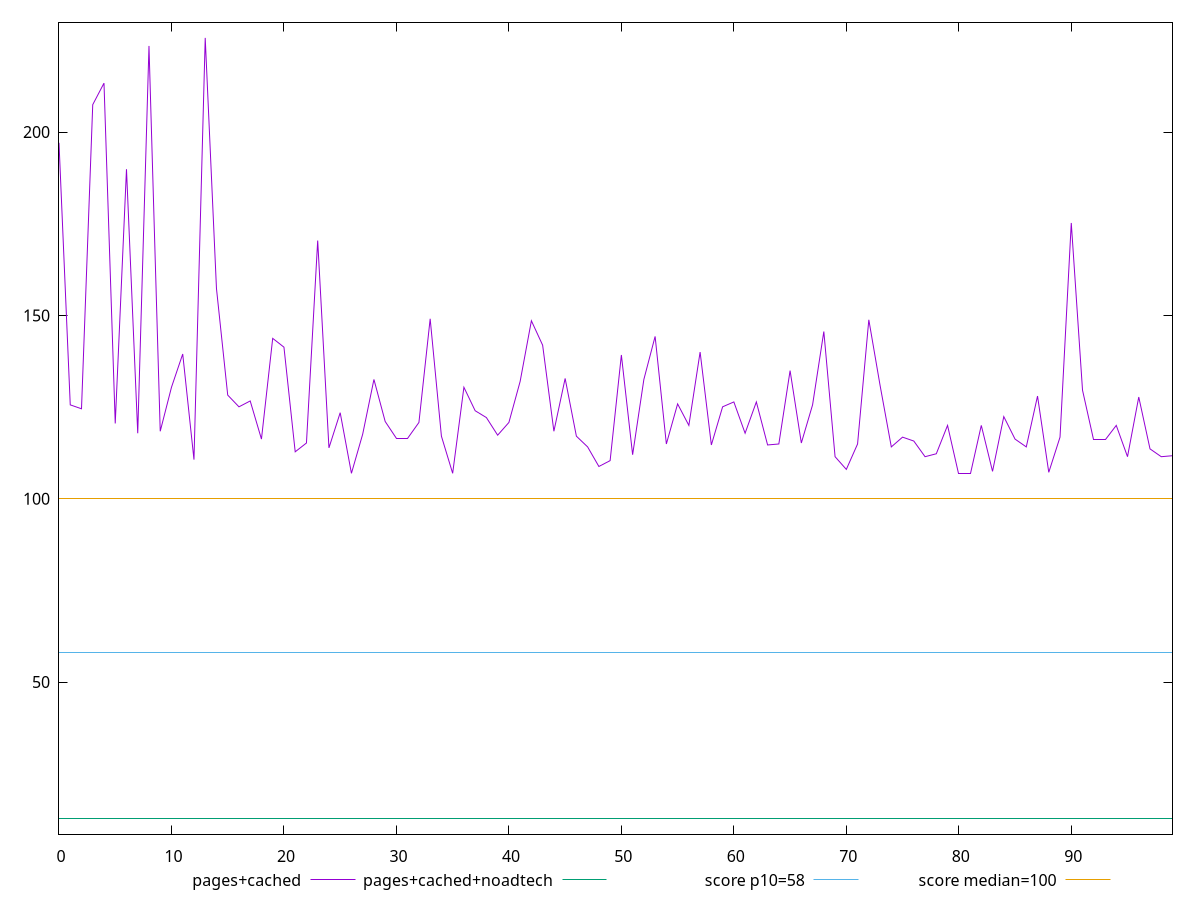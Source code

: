 reset

$pagesCached <<EOF
0 197.06666666666717
1 125.60000000000001
2 124.53333333333333
3 207.4666666666667
4 213.33333333333331
5 120.53333333333333
6 189.86666666666667
7 117.86666666666667
8 223.46666666666667
9 118.4
10 130.4
11 139.46666666666667
12 110.66666666666666
13 225.66666666666669
14 157.33333333333334
15 128.26666666666668
16 125.06666666666668
17 126.66666666666669
18 116.26666666666668
19 143.73333333333332
20 141.33333333333334
21 112.80000000000001
22 115.2
23 170.4
24 113.86666666666666
25 123.46666666666668
26 106.93333333333285
27 117.60000000000001
28 132.53333333333333
29 121.06666666666668
30 116.53333333333333
31 116.53333333333333
32 120.80000000000001
33 149.0666666666667
34 117.06666666666668
35 106.93333333333335
36 130.4
37 124
38 122.13333333333333
39 117.33333333333333
40 120.80000000000001
41 132
42 148.53333333333333
43 141.86666666666667
44 118.4
45 132.8
46 117.06666666666668
47 114.13333333333335
48 108.80000000000001
49 110.4
50 139.20000000000002
51 112
52 132.53333333333333
53 144.26666666666668
54 114.93333333333335
55 125.86666666666667
56 120
57 140
58 114.66666666666666
59 125.06666666666668
60 126.4
61 117.86666666666667
62 126.4
63 114.66666666666666
64 114.93333333333335
65 134.93333333333334
66 115.2
67 125.60000000000001
68 145.6
69 111.46666666666665
70 108
71 114.93333333333335
72 148.8
73 130.93333333333334
74 114.13333333333335
75 116.80000000000001
76 115.73333333333333
77 111.46666666666665
78 112.26666666666665
79 120
80 106.93333333333335
81 106.93333333333335
82 120
83 107.46666666666665
84 122.4
85 116.26666666666668
86 114.13333333333335
87 128
88 107.2
89 116.80000000000001
90 175.20000000000002
91 129.6
92 116.26666666666668
93 116.26666666666668
94 120
95 111.46666666666665
96 127.73333333333333
97 113.60000000000001
98 111.46666666666665
99 111.73333333333335
EOF

$pagesCachedNoadtech <<EOF
0 12.8
1 12.8
2 12.8
3 12.8
4 12.8
5 12.8
6 12.8
7 12.8
8 12.8
9 12.8
10 12.8
11 12.8
12 12.8
13 12.8
14 12.8
15 12.8
16 12.8
17 12.8
18 12.8
19 12.8
20 12.8
21 12.8
22 12.8
23 12.8
24 12.8
25 12.8
26 12.8
27 12.8
28 12.8
29 12.8
30 12.8
31 12.8
32 12.8
33 12.8
34 12.8
35 12.8
36 12.8
37 12.8
38 12.8
39 12.8
40 12.8
41 12.8
42 12.8
43 12.8
44 12.8
45 12.8
46 12.8
47 12.8
48 12.8
49 12.8
50 12.8
51 12.8
52 12.8
53 12.8
54 12.8
55 12.8
56 12.8
57 12.8
58 12.8
59 12.8
60 12.8
61 12.8
62 12.8
63 12.8
64 12.8
65 12.8
66 12.8
67 12.8
68 12.8
69 12.8
70 12.8
71 12.8
72 12.8
73 12.8
74 12.8
75 12.8
76 12.8
77 12.8
78 12.8
79 12.8
80 12.8
81 12.8
82 12.8
83 12.8
84 12.8
85 12.8
86 12.8
87 12.8
88 12.8
89 12.8
90 12.8
91 12.8
92 12.8
93 12.8
94 12.8
95 12.8
96 12.8
97 12.8
98 12.8
99 12.8
EOF

set key outside below
set xrange [0:99]
set yrange [8.542666666666667:229.924]
set trange [8.542666666666667:229.924]
set terminal svg size 640, 520 enhanced background rgb 'white'
set output "report_00011_2021-02-09T10:53:21.242Z/estimated-input-latency/comparison/line/1_vs_2.svg"

plot $pagesCached title "pages+cached" with line, \
     $pagesCachedNoadtech title "pages+cached+noadtech" with line, \
     58 title "score p10=58", \
     100 title "score median=100"

reset
